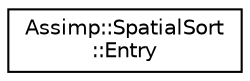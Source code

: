 digraph "Graphical Class Hierarchy"
{
  edge [fontname="Helvetica",fontsize="10",labelfontname="Helvetica",labelfontsize="10"];
  node [fontname="Helvetica",fontsize="10",shape=record];
  rankdir="LR";
  Node1 [label="Assimp::SpatialSort\l::Entry",height=0.2,width=0.4,color="black", fillcolor="white", style="filled",URL="$struct_assimp_1_1_spatial_sort_1_1_entry.html"];
}
